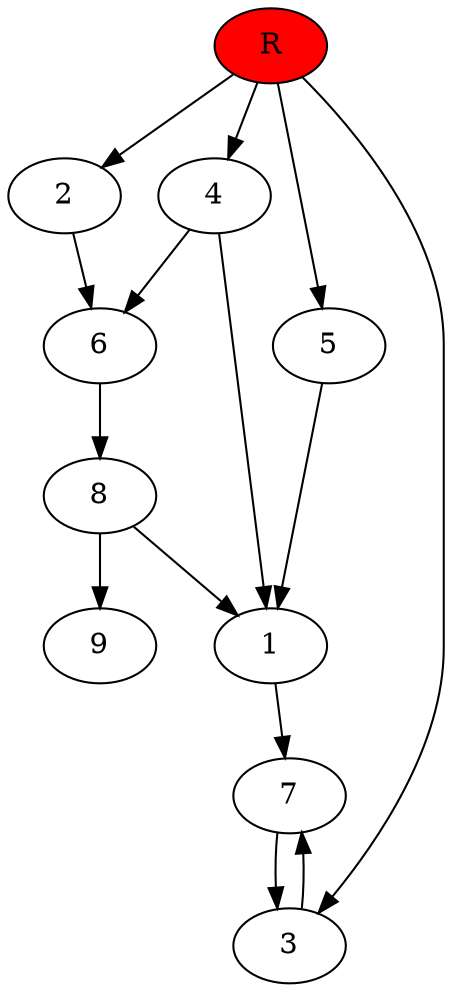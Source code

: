 digraph prb1904 {
	1
	2
	3
	4
	5
	6
	7
	8
	R [fillcolor="#ff0000" style=filled]
	1 -> 7
	2 -> 6
	3 -> 7
	4 -> 1
	4 -> 6
	5 -> 1
	6 -> 8
	7 -> 3
	8 -> 1
	8 -> 9
	R -> 2
	R -> 3
	R -> 4
	R -> 5
}
